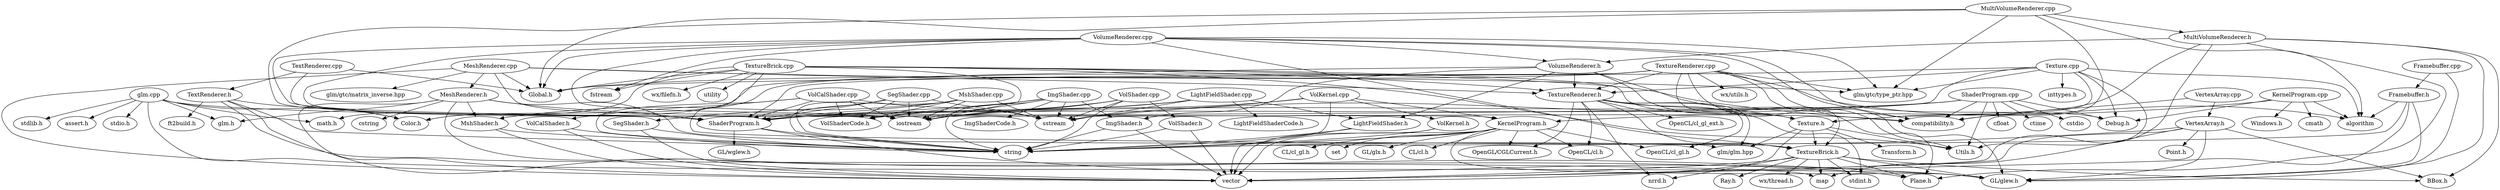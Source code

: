digraph dependencies {
"Framebuffer.cpp" -> "GL/glew.h";
"Framebuffer.cpp" -> "Framebuffer.h";
"Framebuffer.h" -> "GL/glew.h";
"Framebuffer.h" -> "string";
"Framebuffer.h" -> "vector";
"Framebuffer.h" -> "algorithm";
"glm.cpp" -> "GL/glew.h";
"glm.cpp" -> "Color.h";
"glm.cpp" -> "math.h";
"glm.cpp" -> "stdio.h";
"glm.cpp" -> "stdlib.h";
"glm.cpp" -> "assert.h";
"glm.cpp" -> "glm.h";
"glm.cpp" -> "compatibility.h";
"ImgShader.cpp" -> "string";
"ImgShader.cpp" -> "sstream";
"ImgShader.cpp" -> "iostream";
"ImgShader.cpp" -> "ImgShader.h";
"ImgShader.cpp" -> "ShaderProgram.h";
"ImgShader.cpp" -> "VolShaderCode.h";
"ImgShader.cpp" -> "ImgShaderCode.h";
"ImgShader.h" -> "string";
"ImgShader.h" -> "vector";
"KernelProgram.cpp" -> "KernelProgram.h";
"KernelProgram.cpp" -> "Debug.h";
"KernelProgram.cpp" -> "Windows.h";
"KernelProgram.cpp" -> "algorithm";
"KernelProgram.cpp" -> "cmath";
"KernelProgram.h" -> "GL/glew.h";
"KernelProgram.h" -> "GL/glx.h";
"KernelProgram.h" -> "CL/cl.h";
"KernelProgram.h" -> "CL/cl_gl.h";
"KernelProgram.h" -> "OpenCL/cl.h";
"KernelProgram.h" -> "OpenCL/cl_gl.h";
"KernelProgram.h" -> "OpenGL/CGLCurrent.h";
"KernelProgram.h" -> "string";
"KernelProgram.h" -> "vector";
"KernelProgram.h" -> "set";
"LightFieldShader.cpp" -> "LightFieldShader.h";
"LightFieldShader.cpp" -> "ShaderProgram.h";
"LightFieldShader.cpp" -> "LightFieldShaderCode.h";
"LightFieldShader.cpp" -> "sstream";
"LightFieldShader.cpp" -> "iostream";
"LightFieldShader.h" -> "string";
"LightFieldShader.h" -> "vector";
"MeshRenderer.cpp" -> "MeshRenderer.h";
"MeshRenderer.cpp" -> "Global.h";
"MeshRenderer.cpp" -> "TextureRenderer.h";
"MeshRenderer.cpp" -> "iostream";
"MeshRenderer.cpp" -> "vector";
"MeshRenderer.cpp" -> "glm/gtc/type_ptr.hpp";
"MeshRenderer.cpp" -> "glm/gtc/matrix_inverse.hpp";
"MeshRenderer.h" -> "ShaderProgram.h";
"MeshRenderer.h" -> "MshShader.h";
"MeshRenderer.h" -> "glm.h";
"MeshRenderer.h" -> "Plane.h";
"MeshRenderer.h" -> "vector";
"MeshRenderer.h" -> "cstring";
"MeshRenderer.h" -> "glm/glm.hpp";
"MshShader.cpp" -> "string";
"MshShader.cpp" -> "sstream";
"MshShader.cpp" -> "iostream";
"MshShader.cpp" -> "MshShader.h";
"MshShader.cpp" -> "ShaderProgram.h";
"MshShader.cpp" -> "VolShaderCode.h";
"MshShader.h" -> "string";
"MshShader.h" -> "vector";
"MultiVolumeRenderer.cpp" -> "MultiVolumeRenderer.h";
"MultiVolumeRenderer.cpp" -> "Global.h";
"MultiVolumeRenderer.cpp" -> "ShaderProgram.h";
"MultiVolumeRenderer.cpp" -> "compatibility.h";
"MultiVolumeRenderer.cpp" -> "algorithm";
"MultiVolumeRenderer.cpp" -> "glm/gtc/type_ptr.hpp";
"MultiVolumeRenderer.h" -> "GL/glew.h";
"MultiVolumeRenderer.h" -> "BBox.h";
"MultiVolumeRenderer.h" -> "Plane.h";
"MultiVolumeRenderer.h" -> "Texture.h";
"MultiVolumeRenderer.h" -> "VolumeRenderer.h";
"MultiVolumeRenderer.h" -> "vector";
"SegShader.cpp" -> "string";
"SegShader.cpp" -> "sstream";
"SegShader.cpp" -> "iostream";
"SegShader.cpp" -> "SegShader.h";
"SegShader.cpp" -> "ShaderProgram.h";
"SegShader.cpp" -> "VolShaderCode.h";
"SegShader.h" -> "string";
"SegShader.h" -> "vector";
"ShaderProgram.cpp" -> "ShaderProgram.h";
"ShaderProgram.cpp" -> "Utils.h";
"ShaderProgram.cpp" -> "compatibility.h";
"ShaderProgram.cpp" -> "Debug.h";
"ShaderProgram.cpp" -> "ctime";
"ShaderProgram.cpp" -> "cstdio";
"ShaderProgram.cpp" -> "sstream";
"ShaderProgram.cpp" -> "iostream";
"ShaderProgram.cpp" -> "cfloat";
"ShaderProgram.h" -> "GL/glew.h";
"ShaderProgram.h" -> "GL/wglew.h";
"ShaderProgram.h" -> "string";
"TextRenderer.cpp" -> "TextRenderer.h";
"TextRenderer.cpp" -> "Global.h";
"TextRenderer.cpp" -> "ShaderProgram.h";
"TextRenderer.h" -> "Color.h";
"TextRenderer.h" -> "GL/glew.h";
"TextRenderer.h" -> "string";
"TextRenderer.h" -> "map";
"TextRenderer.h" -> "ft2build.h";
"Texture.cpp" -> "Global.h";
"Texture.cpp" -> "ShaderProgram.h";
"Texture.cpp" -> "Texture.h";
"Texture.cpp" -> "TextureRenderer.h";
"Texture.cpp" -> "Utils.h";
"Texture.cpp" -> "algorithm";
"Texture.cpp" -> "inttypes.h";
"Texture.cpp" -> "glm/gtc/type_ptr.hpp";
"Texture.cpp" -> "Debug.h";
"Texture.h" -> "vector";
"Texture.h" -> "Transform.h";
"Texture.h" -> "TextureBrick.h";
"Texture.h" -> "Utils.h";
"Texture.h" -> "glm/glm.hpp";
"TextureBrick.cpp" -> "Global.h";
"TextureBrick.cpp" -> "compatibility.h";
"TextureBrick.cpp" -> "Texture.h";
"TextureBrick.cpp" -> "math.h";
"TextureBrick.cpp" -> "TextureBrick.h";
"TextureBrick.cpp" -> "TextureRenderer.h";
"TextureBrick.cpp" -> "Utils.h";
"TextureBrick.cpp" -> "utility";
"TextureBrick.cpp" -> "iostream";
"TextureBrick.cpp" -> "fstream";
"TextureBrick.cpp" -> "wx/filefn.h";
"TextureBrick.h" -> "GL/glew.h";
"TextureBrick.h" -> "Ray.h";
"TextureBrick.h" -> "BBox.h";
"TextureBrick.h" -> "Plane.h";
"TextureBrick.h" -> "wx/thread.h";
"TextureBrick.h" -> "vector";
"TextureBrick.h" -> "nrrd.h";
"TextureBrick.h" -> "stdint.h";
"TextureBrick.h" -> "map";
"TextureRenderer.cpp" -> "GL/glew.h";
"TextureRenderer.cpp" -> "Global.h";
"TextureRenderer.cpp" -> "TextureBrick.h";
"TextureRenderer.cpp" -> "TextureRenderer.h";
"TextureRenderer.cpp" -> "ShaderProgram.h";
"TextureRenderer.cpp" -> "Color.h";
"TextureRenderer.cpp" -> "Utils.h";
"TextureRenderer.cpp" -> "algorithm";
"TextureRenderer.cpp" -> "glm/gtc/type_ptr.hpp";
"TextureRenderer.cpp" -> "compatibility.h";
"TextureRenderer.cpp" -> "wx/utils.h";
"TextureRenderer.h" -> "nrrd.h";
"TextureRenderer.h" -> "TextureBrick.h";
"TextureRenderer.h" -> "Texture.h";
"TextureRenderer.h" -> "stdint.h";
"TextureRenderer.h" -> "glm/glm.hpp";
"TextureRenderer.h" -> "OpenCL/cl.h";
"TextureRenderer.h" -> "OpenCL/cl_gl.h";
"TextureRenderer.h" -> "OpenCL/cl_gl_ext.h";
"TextureRenderer.h" -> "OpenGL/CGLCurrent.h";
"VertexArray.cpp" -> "VertexArray.h";
"VertexArray.cpp" -> "compatibility.h";
"VertexArray.h" -> "GL/glew.h";
"VertexArray.h" -> "string";
"VertexArray.h" -> "vector";
"VertexArray.h" -> "map";
"VertexArray.h" -> "BBox.h";
"VertexArray.h" -> "Point.h";
"VolCalShader.cpp" -> "string";
"VolCalShader.cpp" -> "sstream";
"VolCalShader.cpp" -> "iostream";
"VolCalShader.cpp" -> "VolCalShader.h";
"VolCalShader.cpp" -> "ShaderProgram.h";
"VolCalShader.cpp" -> "VolShaderCode.h";
"VolCalShader.h" -> "string";
"VolCalShader.h" -> "vector";
"VolKernel.cpp" -> "string";
"VolKernel.cpp" -> "sstream";
"VolKernel.cpp" -> "iostream";
"VolKernel.cpp" -> "VolKernel.h";
"VolKernel.cpp" -> "KernelProgram.h";
"VolKernel.h" -> "string";
"VolKernel.h" -> "vector";
"VolShader.cpp" -> "string";
"VolShader.cpp" -> "sstream";
"VolShader.cpp" -> "iostream";
"VolShader.cpp" -> "VolShader.h";
"VolShader.cpp" -> "ShaderProgram.h";
"VolShader.cpp" -> "VolShaderCode.h";
"VolShader.h" -> "string";
"VolShader.h" -> "vector";
"VolumeRenderer.cpp" -> "Global.h";
"VolumeRenderer.cpp" -> "VolumeRenderer.h";
"VolumeRenderer.cpp" -> "ShaderProgram.h";
"VolumeRenderer.cpp" -> "TextureBrick.h";
"VolumeRenderer.cpp" -> "KernelProgram.h";
"VolumeRenderer.cpp" -> "compatibility.h";
"VolumeRenderer.cpp" -> "fstream";
"VolumeRenderer.cpp" -> "iostream";
"VolumeRenderer.cpp" -> "glm/gtc/type_ptr.hpp";
"VolumeRenderer.cpp" -> "Debug.h";
"VolumeRenderer.h" -> "Color.h";
"VolumeRenderer.h" -> "Plane.h";
"VolumeRenderer.h" -> "Texture.h";
"VolumeRenderer.h" -> "TextureRenderer.h";
"VolumeRenderer.h" -> "ImgShader.h";
"VolumeRenderer.h" -> "LightFieldShader.h";
}